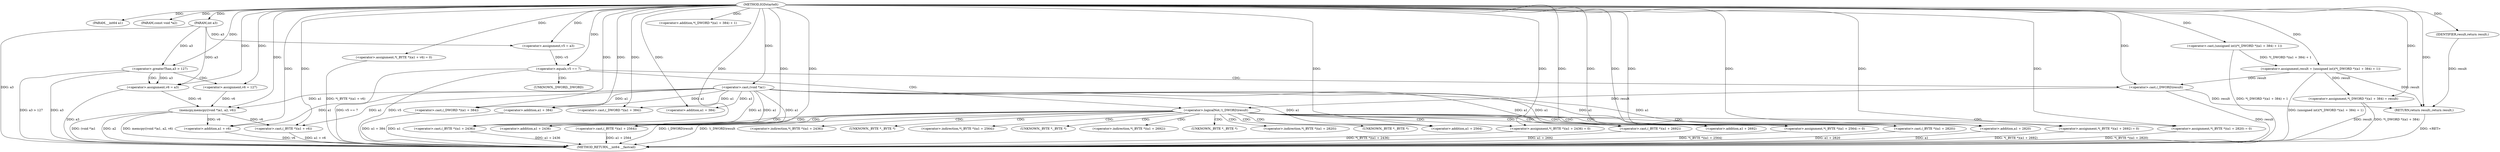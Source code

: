 digraph IGDstartelt {  
"1000104" [label = "(METHOD,IGDstartelt)" ]
"1000205" [label = "(METHOD_RETURN,__int64 __fastcall)" ]
"1000105" [label = "(PARAM,__int64 a1)" ]
"1000106" [label = "(PARAM,const void *a2)" ]
"1000107" [label = "(PARAM,int a3)" ]
"1000112" [label = "(<operator>.assignment,v5 = a3)" ]
"1000116" [label = "(<operator>.greaterThan,a3 > 127)" ]
"1000119" [label = "(<operator>.assignment,v6 = 127)" ]
"1000123" [label = "(<operator>.assignment,v6 = a3)" ]
"1000126" [label = "(memcpy,memcpy((void *)a1, a2, v6))" ]
"1000127" [label = "(<operator>.cast,(void *)a1)" ]
"1000132" [label = "(<operator>.assignment,*(_BYTE *)(a1 + v6) = 0)" ]
"1000134" [label = "(<operator>.cast,(_BYTE *)(a1 + v6))" ]
"1000136" [label = "(<operator>.addition,a1 + v6)" ]
"1000140" [label = "(<operator>.assignment,result = (unsigned int)(*(_DWORD *)(a1 + 384) + 1))" ]
"1000142" [label = "(<operator>.cast,(unsigned int)(*(_DWORD *)(a1 + 384) + 1))" ]
"1000146" [label = "(<operator>.cast,(_DWORD *)(a1 + 384))" ]
"1000148" [label = "(<operator>.addition,a1 + 384)" ]
"1000144" [label = "(<operator>.addition,*(_DWORD *)(a1 + 384) + 1)" ]
"1000152" [label = "(<operator>.assignment,*(_DWORD *)(a1 + 384) = result)" ]
"1000154" [label = "(<operator>.cast,(_DWORD *)(a1 + 384))" ]
"1000156" [label = "(<operator>.addition,a1 + 384)" ]
"1000161" [label = "(<operator>.equals,v5 == 7)" ]
"1000166" [label = "(<operator>.logicalNot,!(_DWORD)result)" ]
"1000167" [label = "(<operator>.cast,(_DWORD)result)" ]
"1000171" [label = "(<operator>.assignment,*(_BYTE *)(a1 + 2436) = 0)" ]
"1000173" [label = "(<operator>.cast,(_BYTE *)(a1 + 2436))" ]
"1000175" [label = "(<operator>.addition,a1 + 2436)" ]
"1000179" [label = "(<operator>.assignment,*(_BYTE *)(a1 + 2564) = 0)" ]
"1000181" [label = "(<operator>.cast,(_BYTE *)(a1 + 2564))" ]
"1000183" [label = "(<operator>.addition,a1 + 2564)" ]
"1000187" [label = "(<operator>.assignment,*(_BYTE *)(a1 + 2692) = 0)" ]
"1000189" [label = "(<operator>.cast,(_BYTE *)(a1 + 2692))" ]
"1000191" [label = "(<operator>.addition,a1 + 2692)" ]
"1000195" [label = "(<operator>.assignment,*(_BYTE *)(a1 + 2820) = 0)" ]
"1000197" [label = "(<operator>.cast,(_BYTE *)(a1 + 2820))" ]
"1000199" [label = "(<operator>.addition,a1 + 2820)" ]
"1000203" [label = "(RETURN,return result;,return result;)" ]
"1000204" [label = "(IDENTIFIER,result,return result;)" ]
"1000168" [label = "(UNKNOWN,_DWORD,_DWORD)" ]
"1000172" [label = "(<operator>.indirection,*(_BYTE *)(a1 + 2436))" ]
"1000174" [label = "(UNKNOWN,_BYTE *,_BYTE *)" ]
"1000180" [label = "(<operator>.indirection,*(_BYTE *)(a1 + 2564))" ]
"1000182" [label = "(UNKNOWN,_BYTE *,_BYTE *)" ]
"1000188" [label = "(<operator>.indirection,*(_BYTE *)(a1 + 2692))" ]
"1000190" [label = "(UNKNOWN,_BYTE *,_BYTE *)" ]
"1000196" [label = "(<operator>.indirection,*(_BYTE *)(a1 + 2820))" ]
"1000198" [label = "(UNKNOWN,_BYTE *,_BYTE *)" ]
  "1000140" -> "1000205"  [ label = "DDG: (unsigned int)(*(_DWORD *)(a1 + 384) + 1)"] 
  "1000156" -> "1000205"  [ label = "DDG: a1"] 
  "1000179" -> "1000205"  [ label = "DDG: *(_BYTE *)(a1 + 2564)"] 
  "1000116" -> "1000205"  [ label = "DDG: a3 > 127"] 
  "1000136" -> "1000205"  [ label = "DDG: v6"] 
  "1000152" -> "1000205"  [ label = "DDG: result"] 
  "1000154" -> "1000205"  [ label = "DDG: a1 + 384"] 
  "1000166" -> "1000205"  [ label = "DDG: (_DWORD)result"] 
  "1000142" -> "1000205"  [ label = "DDG: *(_DWORD *)(a1 + 384) + 1"] 
  "1000134" -> "1000205"  [ label = "DDG: a1 + v6"] 
  "1000161" -> "1000205"  [ label = "DDG: v5 == 7"] 
  "1000107" -> "1000205"  [ label = "DDG: a3"] 
  "1000199" -> "1000205"  [ label = "DDG: a1"] 
  "1000189" -> "1000205"  [ label = "DDG: a1 + 2692"] 
  "1000116" -> "1000205"  [ label = "DDG: a3"] 
  "1000197" -> "1000205"  [ label = "DDG: a1 + 2820"] 
  "1000126" -> "1000205"  [ label = "DDG: (void *)a1"] 
  "1000166" -> "1000205"  [ label = "DDG: !(_DWORD)result"] 
  "1000126" -> "1000205"  [ label = "DDG: a2"] 
  "1000152" -> "1000205"  [ label = "DDG: *(_DWORD *)(a1 + 384)"] 
  "1000181" -> "1000205"  [ label = "DDG: a1 + 2564"] 
  "1000132" -> "1000205"  [ label = "DDG: *(_BYTE *)(a1 + v6)"] 
  "1000187" -> "1000205"  [ label = "DDG: *(_BYTE *)(a1 + 2692)"] 
  "1000126" -> "1000205"  [ label = "DDG: memcpy((void *)a1, a2, v6)"] 
  "1000123" -> "1000205"  [ label = "DDG: a3"] 
  "1000195" -> "1000205"  [ label = "DDG: *(_BYTE *)(a1 + 2820)"] 
  "1000167" -> "1000205"  [ label = "DDG: result"] 
  "1000173" -> "1000205"  [ label = "DDG: a1 + 2436"] 
  "1000171" -> "1000205"  [ label = "DDG: *(_BYTE *)(a1 + 2436)"] 
  "1000161" -> "1000205"  [ label = "DDG: v5"] 
  "1000203" -> "1000205"  [ label = "DDG: <RET>"] 
  "1000104" -> "1000105"  [ label = "DDG: "] 
  "1000104" -> "1000106"  [ label = "DDG: "] 
  "1000104" -> "1000107"  [ label = "DDG: "] 
  "1000107" -> "1000112"  [ label = "DDG: a3"] 
  "1000104" -> "1000112"  [ label = "DDG: "] 
  "1000107" -> "1000116"  [ label = "DDG: a3"] 
  "1000104" -> "1000116"  [ label = "DDG: "] 
  "1000104" -> "1000119"  [ label = "DDG: "] 
  "1000116" -> "1000123"  [ label = "DDG: a3"] 
  "1000107" -> "1000123"  [ label = "DDG: a3"] 
  "1000104" -> "1000123"  [ label = "DDG: "] 
  "1000127" -> "1000126"  [ label = "DDG: a1"] 
  "1000104" -> "1000127"  [ label = "DDG: "] 
  "1000104" -> "1000126"  [ label = "DDG: "] 
  "1000119" -> "1000126"  [ label = "DDG: v6"] 
  "1000123" -> "1000126"  [ label = "DDG: v6"] 
  "1000104" -> "1000132"  [ label = "DDG: "] 
  "1000127" -> "1000134"  [ label = "DDG: a1"] 
  "1000104" -> "1000134"  [ label = "DDG: "] 
  "1000126" -> "1000134"  [ label = "DDG: v6"] 
  "1000127" -> "1000136"  [ label = "DDG: a1"] 
  "1000104" -> "1000136"  [ label = "DDG: "] 
  "1000126" -> "1000136"  [ label = "DDG: v6"] 
  "1000142" -> "1000140"  [ label = "DDG: *(_DWORD *)(a1 + 384) + 1"] 
  "1000104" -> "1000140"  [ label = "DDG: "] 
  "1000104" -> "1000142"  [ label = "DDG: "] 
  "1000104" -> "1000146"  [ label = "DDG: "] 
  "1000127" -> "1000146"  [ label = "DDG: a1"] 
  "1000104" -> "1000148"  [ label = "DDG: "] 
  "1000127" -> "1000148"  [ label = "DDG: a1"] 
  "1000104" -> "1000144"  [ label = "DDG: "] 
  "1000140" -> "1000152"  [ label = "DDG: result"] 
  "1000104" -> "1000152"  [ label = "DDG: "] 
  "1000104" -> "1000154"  [ label = "DDG: "] 
  "1000127" -> "1000154"  [ label = "DDG: a1"] 
  "1000104" -> "1000156"  [ label = "DDG: "] 
  "1000127" -> "1000156"  [ label = "DDG: a1"] 
  "1000112" -> "1000161"  [ label = "DDG: v5"] 
  "1000104" -> "1000161"  [ label = "DDG: "] 
  "1000167" -> "1000166"  [ label = "DDG: result"] 
  "1000104" -> "1000167"  [ label = "DDG: "] 
  "1000140" -> "1000167"  [ label = "DDG: result"] 
  "1000104" -> "1000171"  [ label = "DDG: "] 
  "1000104" -> "1000173"  [ label = "DDG: "] 
  "1000127" -> "1000173"  [ label = "DDG: a1"] 
  "1000104" -> "1000175"  [ label = "DDG: "] 
  "1000127" -> "1000175"  [ label = "DDG: a1"] 
  "1000104" -> "1000179"  [ label = "DDG: "] 
  "1000104" -> "1000181"  [ label = "DDG: "] 
  "1000127" -> "1000181"  [ label = "DDG: a1"] 
  "1000104" -> "1000183"  [ label = "DDG: "] 
  "1000127" -> "1000183"  [ label = "DDG: a1"] 
  "1000104" -> "1000187"  [ label = "DDG: "] 
  "1000104" -> "1000189"  [ label = "DDG: "] 
  "1000127" -> "1000189"  [ label = "DDG: a1"] 
  "1000104" -> "1000191"  [ label = "DDG: "] 
  "1000127" -> "1000191"  [ label = "DDG: a1"] 
  "1000104" -> "1000195"  [ label = "DDG: "] 
  "1000104" -> "1000197"  [ label = "DDG: "] 
  "1000127" -> "1000197"  [ label = "DDG: a1"] 
  "1000104" -> "1000199"  [ label = "DDG: "] 
  "1000127" -> "1000199"  [ label = "DDG: a1"] 
  "1000204" -> "1000203"  [ label = "DDG: result"] 
  "1000167" -> "1000203"  [ label = "DDG: result"] 
  "1000140" -> "1000203"  [ label = "DDG: result"] 
  "1000104" -> "1000203"  [ label = "DDG: "] 
  "1000104" -> "1000204"  [ label = "DDG: "] 
  "1000116" -> "1000123"  [ label = "CDG: "] 
  "1000116" -> "1000119"  [ label = "CDG: "] 
  "1000161" -> "1000168"  [ label = "CDG: "] 
  "1000161" -> "1000167"  [ label = "CDG: "] 
  "1000161" -> "1000166"  [ label = "CDG: "] 
  "1000166" -> "1000175"  [ label = "CDG: "] 
  "1000166" -> "1000174"  [ label = "CDG: "] 
  "1000166" -> "1000173"  [ label = "CDG: "] 
  "1000166" -> "1000172"  [ label = "CDG: "] 
  "1000166" -> "1000171"  [ label = "CDG: "] 
  "1000166" -> "1000191"  [ label = "CDG: "] 
  "1000166" -> "1000190"  [ label = "CDG: "] 
  "1000166" -> "1000189"  [ label = "CDG: "] 
  "1000166" -> "1000188"  [ label = "CDG: "] 
  "1000166" -> "1000187"  [ label = "CDG: "] 
  "1000166" -> "1000183"  [ label = "CDG: "] 
  "1000166" -> "1000182"  [ label = "CDG: "] 
  "1000166" -> "1000181"  [ label = "CDG: "] 
  "1000166" -> "1000180"  [ label = "CDG: "] 
  "1000166" -> "1000179"  [ label = "CDG: "] 
  "1000166" -> "1000199"  [ label = "CDG: "] 
  "1000166" -> "1000198"  [ label = "CDG: "] 
  "1000166" -> "1000197"  [ label = "CDG: "] 
  "1000166" -> "1000196"  [ label = "CDG: "] 
  "1000166" -> "1000195"  [ label = "CDG: "] 
}

